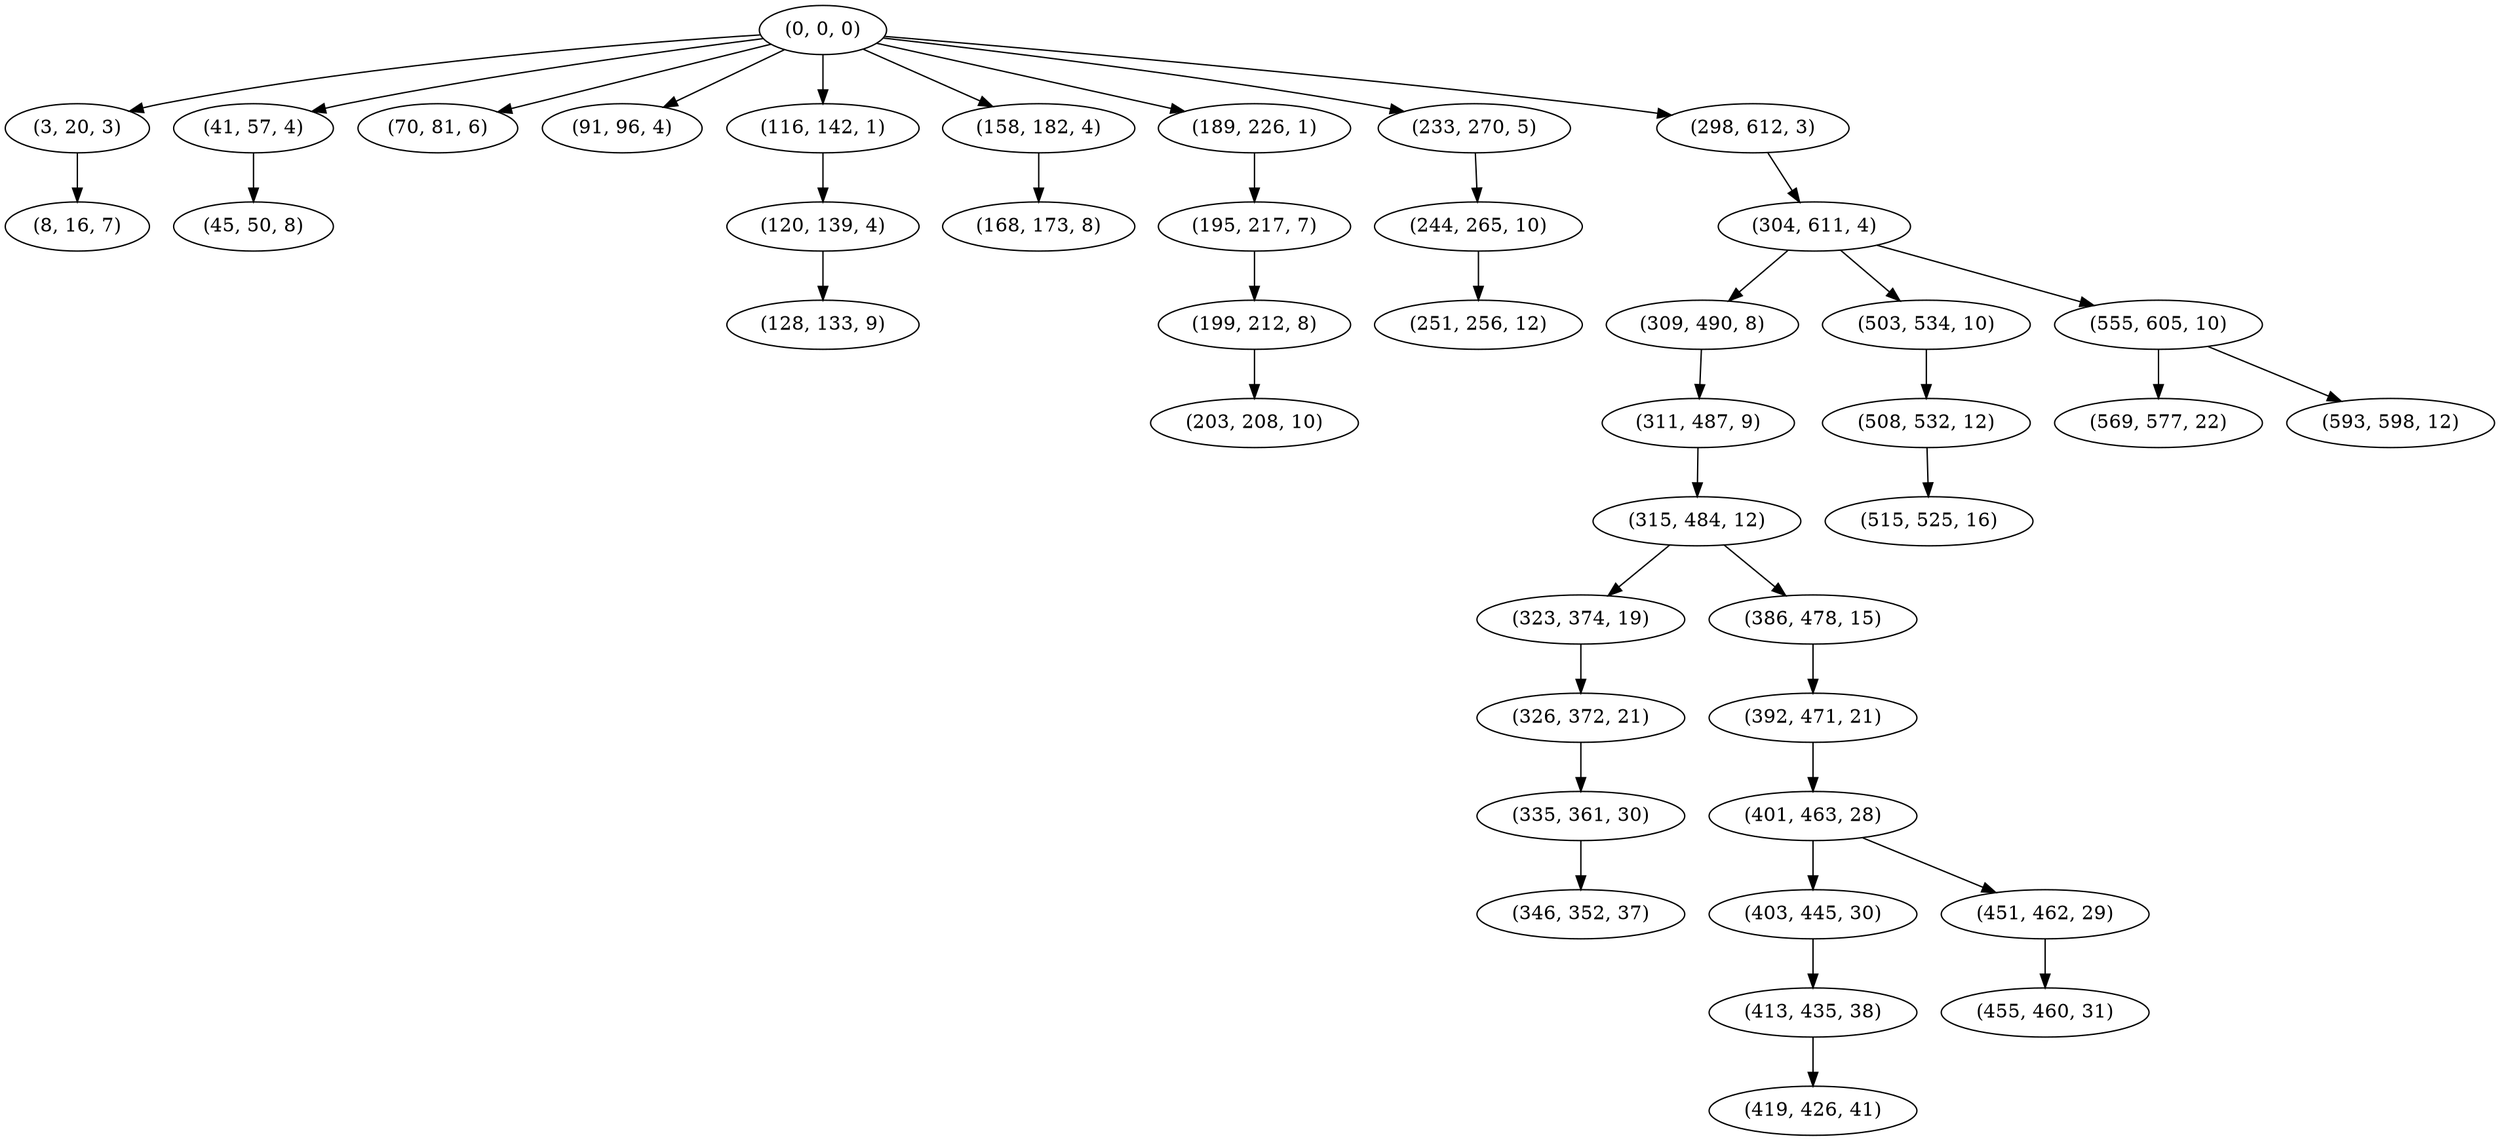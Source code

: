 digraph tree {
    "(0, 0, 0)";
    "(3, 20, 3)";
    "(8, 16, 7)";
    "(41, 57, 4)";
    "(45, 50, 8)";
    "(70, 81, 6)";
    "(91, 96, 4)";
    "(116, 142, 1)";
    "(120, 139, 4)";
    "(128, 133, 9)";
    "(158, 182, 4)";
    "(168, 173, 8)";
    "(189, 226, 1)";
    "(195, 217, 7)";
    "(199, 212, 8)";
    "(203, 208, 10)";
    "(233, 270, 5)";
    "(244, 265, 10)";
    "(251, 256, 12)";
    "(298, 612, 3)";
    "(304, 611, 4)";
    "(309, 490, 8)";
    "(311, 487, 9)";
    "(315, 484, 12)";
    "(323, 374, 19)";
    "(326, 372, 21)";
    "(335, 361, 30)";
    "(346, 352, 37)";
    "(386, 478, 15)";
    "(392, 471, 21)";
    "(401, 463, 28)";
    "(403, 445, 30)";
    "(413, 435, 38)";
    "(419, 426, 41)";
    "(451, 462, 29)";
    "(455, 460, 31)";
    "(503, 534, 10)";
    "(508, 532, 12)";
    "(515, 525, 16)";
    "(555, 605, 10)";
    "(569, 577, 22)";
    "(593, 598, 12)";
    "(0, 0, 0)" -> "(3, 20, 3)";
    "(0, 0, 0)" -> "(41, 57, 4)";
    "(0, 0, 0)" -> "(70, 81, 6)";
    "(0, 0, 0)" -> "(91, 96, 4)";
    "(0, 0, 0)" -> "(116, 142, 1)";
    "(0, 0, 0)" -> "(158, 182, 4)";
    "(0, 0, 0)" -> "(189, 226, 1)";
    "(0, 0, 0)" -> "(233, 270, 5)";
    "(0, 0, 0)" -> "(298, 612, 3)";
    "(3, 20, 3)" -> "(8, 16, 7)";
    "(41, 57, 4)" -> "(45, 50, 8)";
    "(116, 142, 1)" -> "(120, 139, 4)";
    "(120, 139, 4)" -> "(128, 133, 9)";
    "(158, 182, 4)" -> "(168, 173, 8)";
    "(189, 226, 1)" -> "(195, 217, 7)";
    "(195, 217, 7)" -> "(199, 212, 8)";
    "(199, 212, 8)" -> "(203, 208, 10)";
    "(233, 270, 5)" -> "(244, 265, 10)";
    "(244, 265, 10)" -> "(251, 256, 12)";
    "(298, 612, 3)" -> "(304, 611, 4)";
    "(304, 611, 4)" -> "(309, 490, 8)";
    "(304, 611, 4)" -> "(503, 534, 10)";
    "(304, 611, 4)" -> "(555, 605, 10)";
    "(309, 490, 8)" -> "(311, 487, 9)";
    "(311, 487, 9)" -> "(315, 484, 12)";
    "(315, 484, 12)" -> "(323, 374, 19)";
    "(315, 484, 12)" -> "(386, 478, 15)";
    "(323, 374, 19)" -> "(326, 372, 21)";
    "(326, 372, 21)" -> "(335, 361, 30)";
    "(335, 361, 30)" -> "(346, 352, 37)";
    "(386, 478, 15)" -> "(392, 471, 21)";
    "(392, 471, 21)" -> "(401, 463, 28)";
    "(401, 463, 28)" -> "(403, 445, 30)";
    "(401, 463, 28)" -> "(451, 462, 29)";
    "(403, 445, 30)" -> "(413, 435, 38)";
    "(413, 435, 38)" -> "(419, 426, 41)";
    "(451, 462, 29)" -> "(455, 460, 31)";
    "(503, 534, 10)" -> "(508, 532, 12)";
    "(508, 532, 12)" -> "(515, 525, 16)";
    "(555, 605, 10)" -> "(569, 577, 22)";
    "(555, 605, 10)" -> "(593, 598, 12)";
}

